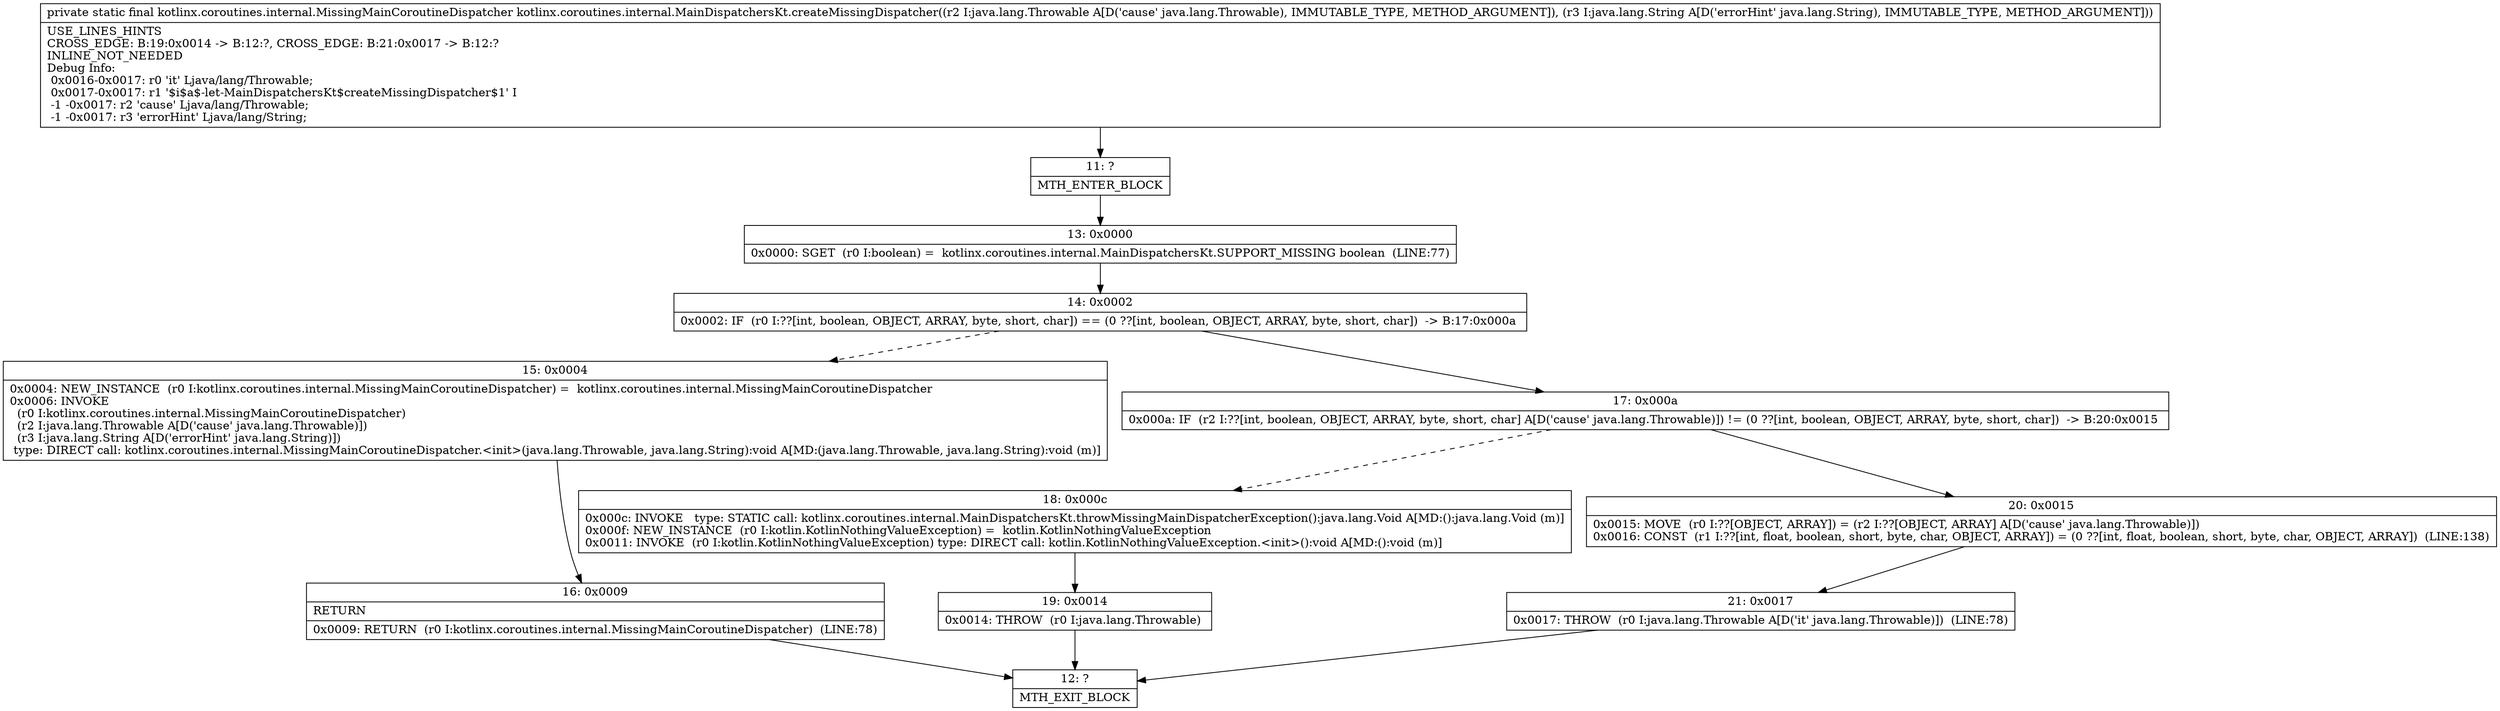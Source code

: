 digraph "CFG forkotlinx.coroutines.internal.MainDispatchersKt.createMissingDispatcher(Ljava\/lang\/Throwable;Ljava\/lang\/String;)Lkotlinx\/coroutines\/internal\/MissingMainCoroutineDispatcher;" {
Node_11 [shape=record,label="{11\:\ ?|MTH_ENTER_BLOCK\l}"];
Node_13 [shape=record,label="{13\:\ 0x0000|0x0000: SGET  (r0 I:boolean) =  kotlinx.coroutines.internal.MainDispatchersKt.SUPPORT_MISSING boolean  (LINE:77)\l}"];
Node_14 [shape=record,label="{14\:\ 0x0002|0x0002: IF  (r0 I:??[int, boolean, OBJECT, ARRAY, byte, short, char]) == (0 ??[int, boolean, OBJECT, ARRAY, byte, short, char])  \-\> B:17:0x000a \l}"];
Node_15 [shape=record,label="{15\:\ 0x0004|0x0004: NEW_INSTANCE  (r0 I:kotlinx.coroutines.internal.MissingMainCoroutineDispatcher) =  kotlinx.coroutines.internal.MissingMainCoroutineDispatcher \l0x0006: INVOKE  \l  (r0 I:kotlinx.coroutines.internal.MissingMainCoroutineDispatcher)\l  (r2 I:java.lang.Throwable A[D('cause' java.lang.Throwable)])\l  (r3 I:java.lang.String A[D('errorHint' java.lang.String)])\l type: DIRECT call: kotlinx.coroutines.internal.MissingMainCoroutineDispatcher.\<init\>(java.lang.Throwable, java.lang.String):void A[MD:(java.lang.Throwable, java.lang.String):void (m)]\l}"];
Node_16 [shape=record,label="{16\:\ 0x0009|RETURN\l|0x0009: RETURN  (r0 I:kotlinx.coroutines.internal.MissingMainCoroutineDispatcher)  (LINE:78)\l}"];
Node_12 [shape=record,label="{12\:\ ?|MTH_EXIT_BLOCK\l}"];
Node_17 [shape=record,label="{17\:\ 0x000a|0x000a: IF  (r2 I:??[int, boolean, OBJECT, ARRAY, byte, short, char] A[D('cause' java.lang.Throwable)]) != (0 ??[int, boolean, OBJECT, ARRAY, byte, short, char])  \-\> B:20:0x0015 \l}"];
Node_18 [shape=record,label="{18\:\ 0x000c|0x000c: INVOKE   type: STATIC call: kotlinx.coroutines.internal.MainDispatchersKt.throwMissingMainDispatcherException():java.lang.Void A[MD:():java.lang.Void (m)]\l0x000f: NEW_INSTANCE  (r0 I:kotlin.KotlinNothingValueException) =  kotlin.KotlinNothingValueException \l0x0011: INVOKE  (r0 I:kotlin.KotlinNothingValueException) type: DIRECT call: kotlin.KotlinNothingValueException.\<init\>():void A[MD:():void (m)]\l}"];
Node_19 [shape=record,label="{19\:\ 0x0014|0x0014: THROW  (r0 I:java.lang.Throwable) \l}"];
Node_20 [shape=record,label="{20\:\ 0x0015|0x0015: MOVE  (r0 I:??[OBJECT, ARRAY]) = (r2 I:??[OBJECT, ARRAY] A[D('cause' java.lang.Throwable)]) \l0x0016: CONST  (r1 I:??[int, float, boolean, short, byte, char, OBJECT, ARRAY]) = (0 ??[int, float, boolean, short, byte, char, OBJECT, ARRAY])  (LINE:138)\l}"];
Node_21 [shape=record,label="{21\:\ 0x0017|0x0017: THROW  (r0 I:java.lang.Throwable A[D('it' java.lang.Throwable)])  (LINE:78)\l}"];
MethodNode[shape=record,label="{private static final kotlinx.coroutines.internal.MissingMainCoroutineDispatcher kotlinx.coroutines.internal.MainDispatchersKt.createMissingDispatcher((r2 I:java.lang.Throwable A[D('cause' java.lang.Throwable), IMMUTABLE_TYPE, METHOD_ARGUMENT]), (r3 I:java.lang.String A[D('errorHint' java.lang.String), IMMUTABLE_TYPE, METHOD_ARGUMENT]))  | USE_LINES_HINTS\lCROSS_EDGE: B:19:0x0014 \-\> B:12:?, CROSS_EDGE: B:21:0x0017 \-\> B:12:?\lINLINE_NOT_NEEDED\lDebug Info:\l  0x0016\-0x0017: r0 'it' Ljava\/lang\/Throwable;\l  0x0017\-0x0017: r1 '$i$a$\-let\-MainDispatchersKt$createMissingDispatcher$1' I\l  \-1 \-0x0017: r2 'cause' Ljava\/lang\/Throwable;\l  \-1 \-0x0017: r3 'errorHint' Ljava\/lang\/String;\l}"];
MethodNode -> Node_11;Node_11 -> Node_13;
Node_13 -> Node_14;
Node_14 -> Node_15[style=dashed];
Node_14 -> Node_17;
Node_15 -> Node_16;
Node_16 -> Node_12;
Node_17 -> Node_18[style=dashed];
Node_17 -> Node_20;
Node_18 -> Node_19;
Node_19 -> Node_12;
Node_20 -> Node_21;
Node_21 -> Node_12;
}


